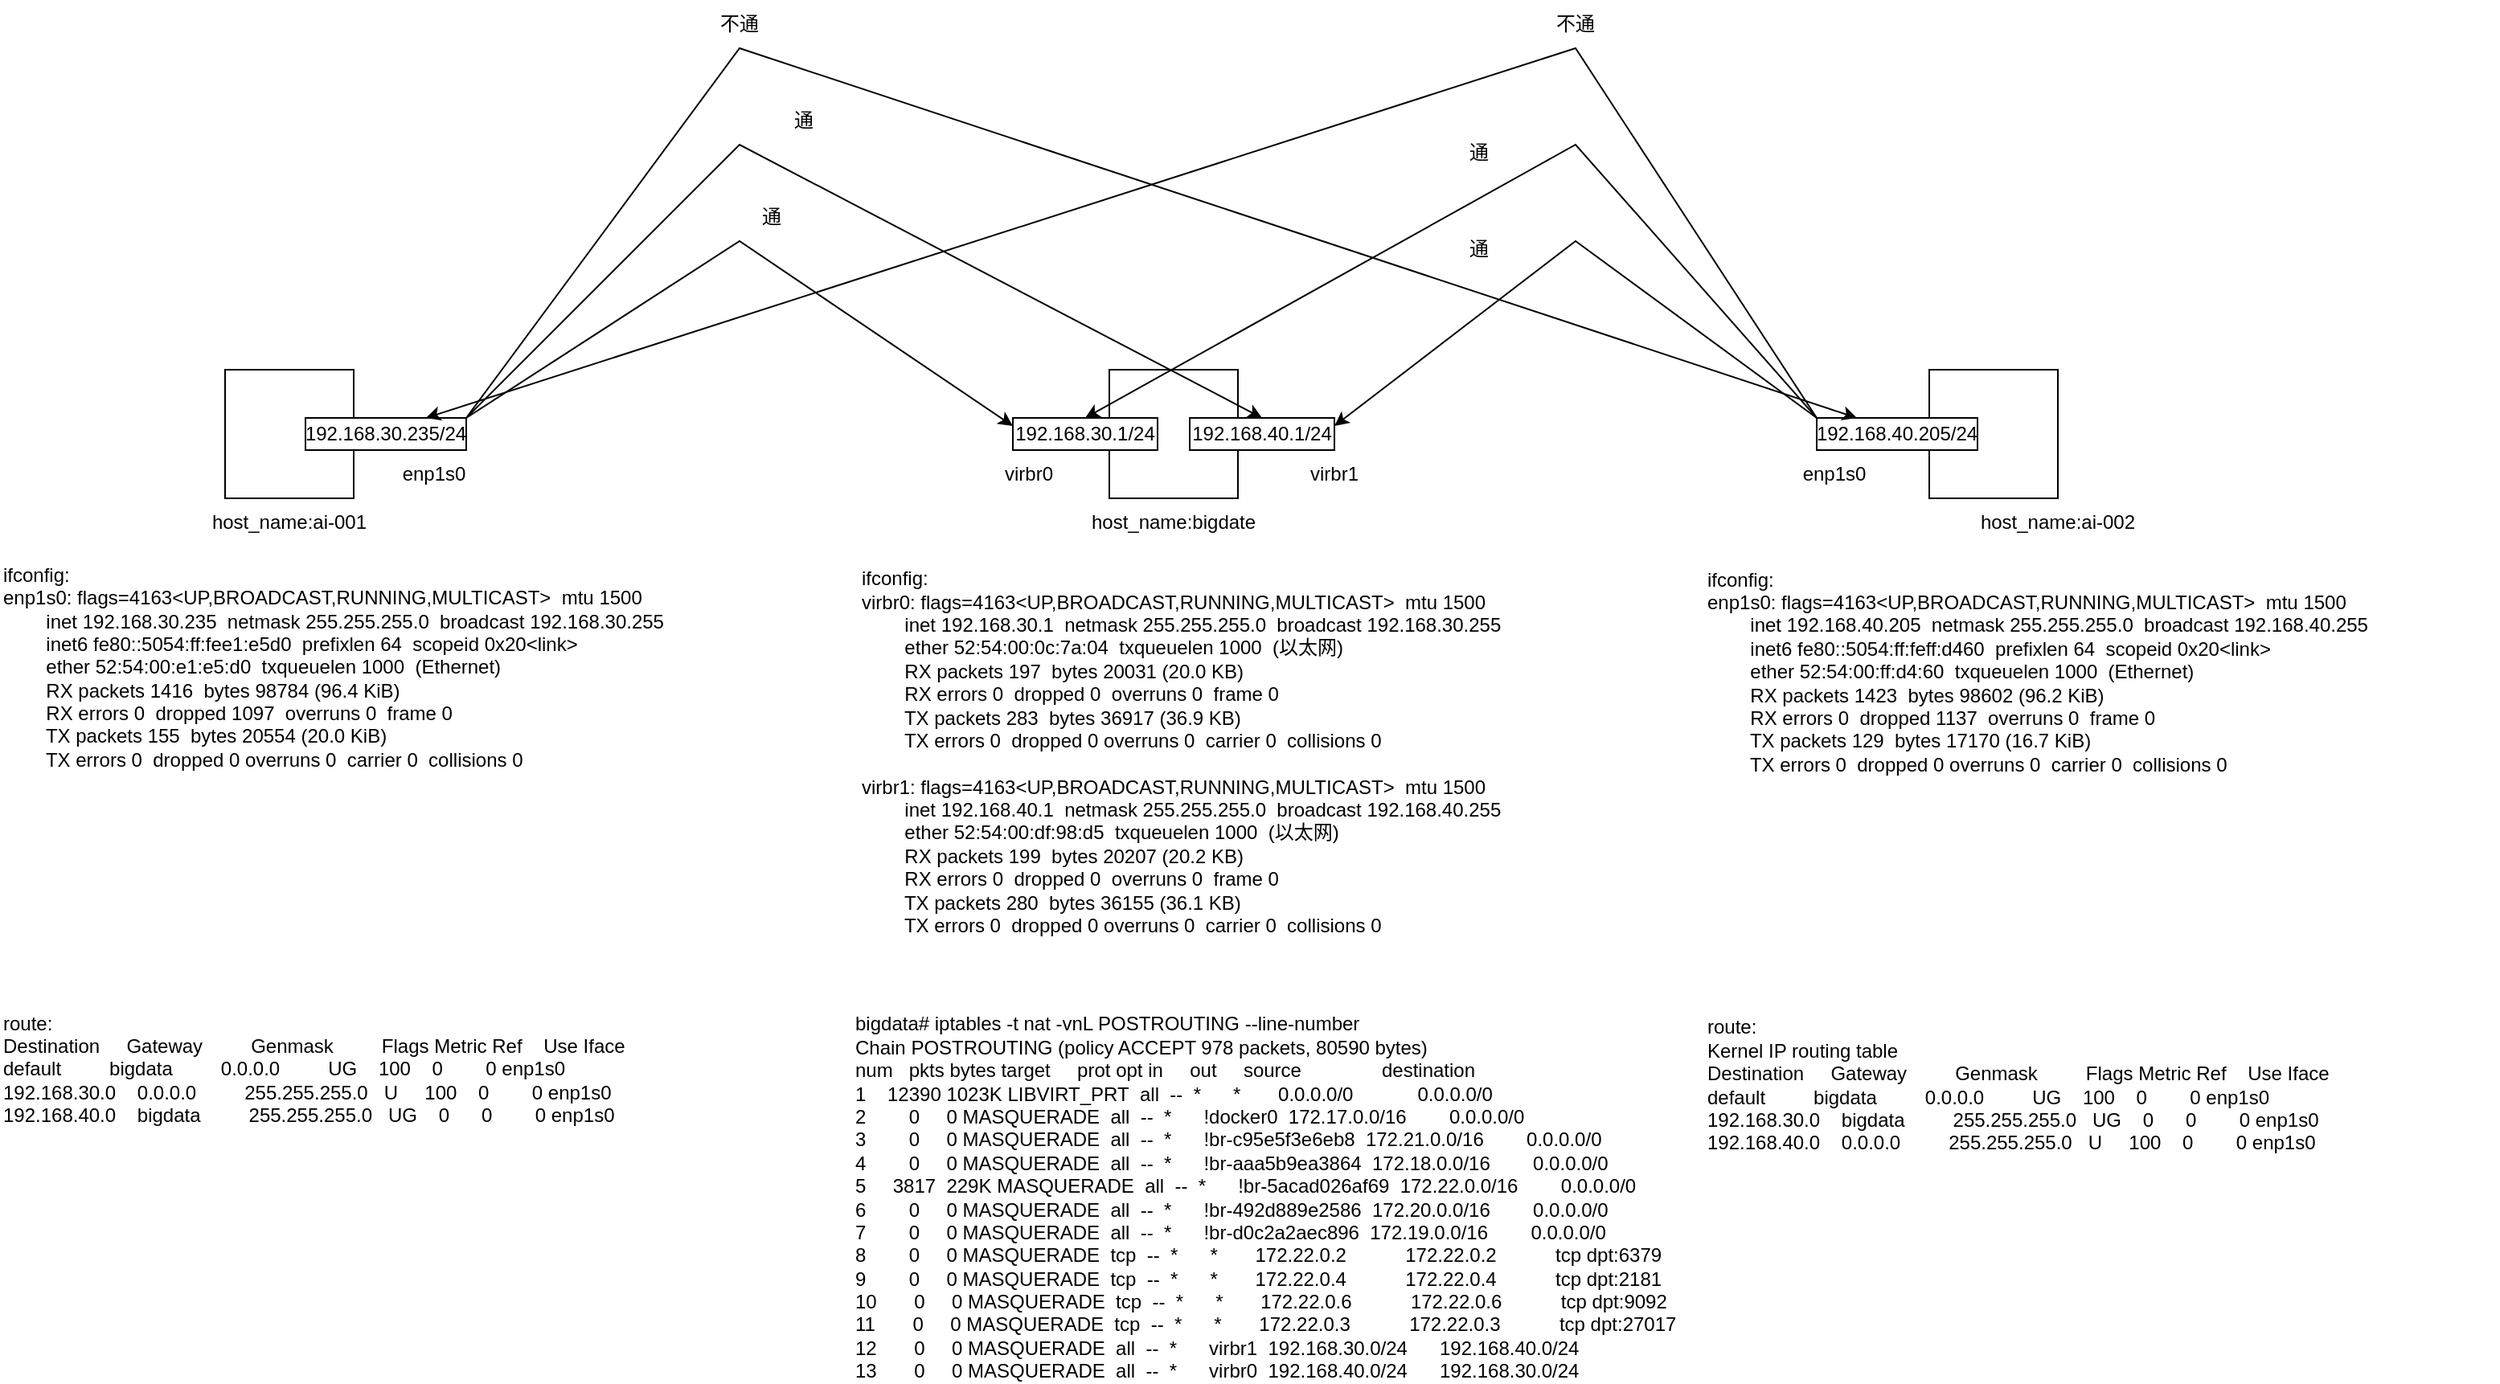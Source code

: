 <mxfile version="20.2.7" type="github">
  <diagram id="W1gFgebdyw7sRJ1A_aVv" name="第 1 页">
    <mxGraphModel dx="2062" dy="1133" grid="1" gridSize="10" guides="1" tooltips="1" connect="1" arrows="1" fold="1" page="1" pageScale="1" pageWidth="827" pageHeight="1169" math="0" shadow="0">
      <root>
        <mxCell id="0" />
        <mxCell id="1" parent="0" />
        <mxCell id="5NN0W6QtwbJhBw6NKLgg-1" value="" style="whiteSpace=wrap;html=1;aspect=fixed;" vertex="1" parent="1">
          <mxGeometry x="790" y="240" width="80" height="80" as="geometry" />
        </mxCell>
        <mxCell id="5NN0W6QtwbJhBw6NKLgg-2" value="" style="whiteSpace=wrap;html=1;aspect=fixed;" vertex="1" parent="1">
          <mxGeometry x="1300" y="240" width="80" height="80" as="geometry" />
        </mxCell>
        <mxCell id="5NN0W6QtwbJhBw6NKLgg-3" value="" style="whiteSpace=wrap;html=1;aspect=fixed;" vertex="1" parent="1">
          <mxGeometry x="240" y="240" width="80" height="80" as="geometry" />
        </mxCell>
        <mxCell id="5NN0W6QtwbJhBw6NKLgg-4" value="host_name:ai-001" style="text;html=1;strokeColor=none;fillColor=none;align=center;verticalAlign=middle;whiteSpace=wrap;rounded=0;" vertex="1" parent="1">
          <mxGeometry x="230" y="320" width="100" height="30" as="geometry" />
        </mxCell>
        <mxCell id="5NN0W6QtwbJhBw6NKLgg-5" value="host_name:ai-002" style="text;html=1;strokeColor=none;fillColor=none;align=center;verticalAlign=middle;whiteSpace=wrap;rounded=0;" vertex="1" parent="1">
          <mxGeometry x="1330" y="320" width="100" height="30" as="geometry" />
        </mxCell>
        <mxCell id="5NN0W6QtwbJhBw6NKLgg-6" value="host_name:bigdate" style="text;html=1;strokeColor=none;fillColor=none;align=center;verticalAlign=middle;whiteSpace=wrap;rounded=0;" vertex="1" parent="1">
          <mxGeometry x="780" y="320" width="100" height="30" as="geometry" />
        </mxCell>
        <mxCell id="5NN0W6QtwbJhBw6NKLgg-7" value="ifconfig:&lt;br&gt;&lt;div&gt;virbr0: flags=4163&amp;lt;UP,BROADCAST,RUNNING,MULTICAST&amp;gt;&amp;nbsp; mtu 1500&lt;/div&gt;&lt;div&gt;&amp;nbsp; &amp;nbsp; &amp;nbsp; &amp;nbsp; inet 192.168.30.1&amp;nbsp; netmask 255.255.255.0&amp;nbsp; broadcast 192.168.30.255&lt;/div&gt;&lt;div&gt;&amp;nbsp; &amp;nbsp; &amp;nbsp; &amp;nbsp; ether 52:54:00:0c:7a:04&amp;nbsp; txqueuelen 1000&amp;nbsp; (以太网)&lt;/div&gt;&lt;div&gt;&amp;nbsp; &amp;nbsp; &amp;nbsp; &amp;nbsp; RX packets 197&amp;nbsp; bytes 20031 (20.0 KB)&lt;/div&gt;&lt;div&gt;&amp;nbsp; &amp;nbsp; &amp;nbsp; &amp;nbsp; RX errors 0&amp;nbsp; dropped 0&amp;nbsp; overruns 0&amp;nbsp; frame 0&lt;/div&gt;&lt;div&gt;&amp;nbsp; &amp;nbsp; &amp;nbsp; &amp;nbsp; TX packets 283&amp;nbsp; bytes 36917 (36.9 KB)&lt;/div&gt;&lt;div&gt;&amp;nbsp; &amp;nbsp; &amp;nbsp; &amp;nbsp; TX errors 0&amp;nbsp; dropped 0 overruns 0&amp;nbsp; carrier 0&amp;nbsp; collisions 0&lt;/div&gt;&lt;div&gt;&lt;br&gt;&lt;/div&gt;&lt;div&gt;virbr1: flags=4163&amp;lt;UP,BROADCAST,RUNNING,MULTICAST&amp;gt;&amp;nbsp; mtu 1500&lt;/div&gt;&lt;div&gt;&amp;nbsp; &amp;nbsp; &amp;nbsp; &amp;nbsp; inet 192.168.40.1&amp;nbsp; netmask 255.255.255.0&amp;nbsp; broadcast 192.168.40.255&lt;/div&gt;&lt;div&gt;&amp;nbsp; &amp;nbsp; &amp;nbsp; &amp;nbsp; ether 52:54:00:df:98:d5&amp;nbsp; txqueuelen 1000&amp;nbsp; (以太网)&lt;/div&gt;&lt;div&gt;&amp;nbsp; &amp;nbsp; &amp;nbsp; &amp;nbsp; RX packets 199&amp;nbsp; bytes 20207 (20.2 KB)&lt;/div&gt;&lt;div&gt;&amp;nbsp; &amp;nbsp; &amp;nbsp; &amp;nbsp; RX errors 0&amp;nbsp; dropped 0&amp;nbsp; overruns 0&amp;nbsp; frame 0&lt;/div&gt;&lt;div&gt;&amp;nbsp; &amp;nbsp; &amp;nbsp; &amp;nbsp; TX packets 280&amp;nbsp; bytes 36155 (36.1 KB)&lt;/div&gt;&lt;div&gt;&amp;nbsp; &amp;nbsp; &amp;nbsp; &amp;nbsp; TX errors 0&amp;nbsp; dropped 0 overruns 0&amp;nbsp; carrier 0&amp;nbsp; collisions 0&lt;/div&gt;&lt;div&gt;&lt;br&gt;&lt;/div&gt;" style="text;html=1;strokeColor=none;fillColor=none;align=left;verticalAlign=middle;whiteSpace=wrap;rounded=0;" vertex="1" parent="1">
          <mxGeometry x="634" y="470" width="1020" height="30" as="geometry" />
        </mxCell>
        <mxCell id="5NN0W6QtwbJhBw6NKLgg-8" value="ifconfig:&lt;br&gt;&lt;div&gt;enp1s0: flags=4163&amp;lt;UP,BROADCAST,RUNNING,MULTICAST&amp;gt;&amp;nbsp; mtu 1500&lt;/div&gt;&lt;div&gt;&amp;nbsp; &amp;nbsp; &amp;nbsp; &amp;nbsp; inet 192.168.30.235&amp;nbsp; netmask 255.255.255.0&amp;nbsp; broadcast 192.168.30.255&lt;/div&gt;&lt;div&gt;&amp;nbsp; &amp;nbsp; &amp;nbsp; &amp;nbsp; inet6 fe80::5054:ff:fee1:e5d0&amp;nbsp; prefixlen 64&amp;nbsp; scopeid 0x20&amp;lt;link&amp;gt;&lt;/div&gt;&lt;div&gt;&amp;nbsp; &amp;nbsp; &amp;nbsp; &amp;nbsp; ether 52:54:00:e1:e5:d0&amp;nbsp; txqueuelen 1000&amp;nbsp; (Ethernet)&lt;/div&gt;&lt;div&gt;&amp;nbsp; &amp;nbsp; &amp;nbsp; &amp;nbsp; RX packets 1416&amp;nbsp; bytes 98784 (96.4 KiB)&lt;/div&gt;&lt;div&gt;&amp;nbsp; &amp;nbsp; &amp;nbsp; &amp;nbsp; RX errors 0&amp;nbsp; dropped 1097&amp;nbsp; overruns 0&amp;nbsp; frame 0&lt;/div&gt;&lt;div&gt;&amp;nbsp; &amp;nbsp; &amp;nbsp; &amp;nbsp; TX packets 155&amp;nbsp; bytes 20554 (20.0 KiB)&lt;/div&gt;&lt;div&gt;&amp;nbsp; &amp;nbsp; &amp;nbsp; &amp;nbsp; TX errors 0&amp;nbsp; dropped 0 overruns 0&amp;nbsp; carrier 0&amp;nbsp; collisions 0&lt;/div&gt;" style="text;html=1;strokeColor=none;fillColor=none;align=left;verticalAlign=middle;whiteSpace=wrap;rounded=0;" vertex="1" parent="1">
          <mxGeometry x="100" y="410" width="480" height="30" as="geometry" />
        </mxCell>
        <mxCell id="5NN0W6QtwbJhBw6NKLgg-9" value="ifconfig:&lt;br&gt;&lt;div&gt;enp1s0: flags=4163&amp;lt;UP,BROADCAST,RUNNING,MULTICAST&amp;gt;&amp;nbsp; mtu 1500&lt;/div&gt;&lt;div&gt;&amp;nbsp; &amp;nbsp; &amp;nbsp; &amp;nbsp; inet 192.168.40.205&amp;nbsp; netmask 255.255.255.0&amp;nbsp; broadcast 192.168.40.255&lt;/div&gt;&lt;div&gt;&amp;nbsp; &amp;nbsp; &amp;nbsp; &amp;nbsp; inet6 fe80::5054:ff:feff:d460&amp;nbsp; prefixlen 64&amp;nbsp; scopeid 0x20&amp;lt;link&amp;gt;&lt;/div&gt;&lt;div&gt;&amp;nbsp; &amp;nbsp; &amp;nbsp; &amp;nbsp; ether 52:54:00:ff:d4:60&amp;nbsp; txqueuelen 1000&amp;nbsp; (Ethernet)&lt;/div&gt;&lt;div&gt;&amp;nbsp; &amp;nbsp; &amp;nbsp; &amp;nbsp; RX packets 1423&amp;nbsp; bytes 98602 (96.2 KiB)&lt;/div&gt;&lt;div&gt;&amp;nbsp; &amp;nbsp; &amp;nbsp; &amp;nbsp; RX errors 0&amp;nbsp; dropped 1137&amp;nbsp; overruns 0&amp;nbsp; frame 0&lt;/div&gt;&lt;div&gt;&amp;nbsp; &amp;nbsp; &amp;nbsp; &amp;nbsp; TX packets 129&amp;nbsp; bytes 17170 (16.7 KiB)&lt;/div&gt;&lt;div&gt;&amp;nbsp; &amp;nbsp; &amp;nbsp; &amp;nbsp; TX errors 0&amp;nbsp; dropped 0 overruns 0&amp;nbsp; carrier 0&amp;nbsp; collisions 0&lt;/div&gt;&lt;div&gt;&lt;br&gt;&lt;/div&gt;" style="text;html=1;strokeColor=none;fillColor=none;align=left;verticalAlign=middle;whiteSpace=wrap;rounded=0;" vertex="1" parent="1">
          <mxGeometry x="1160" y="420" width="420" height="30" as="geometry" />
        </mxCell>
        <mxCell id="5NN0W6QtwbJhBw6NKLgg-10" value="route:&lt;br&gt;&lt;div&gt;Destination&amp;nbsp; &amp;nbsp; &amp;nbsp;Gateway&amp;nbsp; &amp;nbsp; &amp;nbsp; &amp;nbsp; &amp;nbsp;Genmask&amp;nbsp; &amp;nbsp; &amp;nbsp; &amp;nbsp; &amp;nbsp;Flags Metric Ref&amp;nbsp; &amp;nbsp; Use Iface&lt;/div&gt;&lt;div&gt;default&amp;nbsp; &amp;nbsp; &amp;nbsp; &amp;nbsp; &amp;nbsp;bigdata&amp;nbsp; &amp;nbsp; &amp;nbsp; &amp;nbsp; &amp;nbsp;0.0.0.0&amp;nbsp; &amp;nbsp; &amp;nbsp; &amp;nbsp; &amp;nbsp;UG&amp;nbsp; &amp;nbsp; 100&amp;nbsp; &amp;nbsp; 0&amp;nbsp; &amp;nbsp; &amp;nbsp; &amp;nbsp; 0 enp1s0&lt;/div&gt;&lt;div&gt;192.168.30.0&amp;nbsp; &amp;nbsp; 0.0.0.0&amp;nbsp; &amp;nbsp; &amp;nbsp; &amp;nbsp; &amp;nbsp;255.255.255.0&amp;nbsp; &amp;nbsp;U&amp;nbsp; &amp;nbsp; &amp;nbsp;100&amp;nbsp; &amp;nbsp; 0&amp;nbsp; &amp;nbsp; &amp;nbsp; &amp;nbsp; 0 enp1s0&lt;/div&gt;&lt;div&gt;192.168.40.0&amp;nbsp; &amp;nbsp; bigdata&amp;nbsp; &amp;nbsp; &amp;nbsp; &amp;nbsp; &amp;nbsp;255.255.255.0&amp;nbsp; &amp;nbsp;UG&amp;nbsp; &amp;nbsp; 0&amp;nbsp; &amp;nbsp; &amp;nbsp; 0&amp;nbsp; &amp;nbsp; &amp;nbsp; &amp;nbsp; 0 enp1s0&lt;/div&gt;" style="text;html=1;strokeColor=none;fillColor=none;align=left;verticalAlign=middle;whiteSpace=wrap;rounded=0;" vertex="1" parent="1">
          <mxGeometry x="100" y="660" width="400" height="30" as="geometry" />
        </mxCell>
        <mxCell id="5NN0W6QtwbJhBw6NKLgg-11" value="route:&lt;br&gt;&lt;div&gt;&lt;div&gt;Kernel IP routing table&lt;/div&gt;&lt;div&gt;Destination&amp;nbsp; &amp;nbsp; &amp;nbsp;Gateway&amp;nbsp; &amp;nbsp; &amp;nbsp; &amp;nbsp; &amp;nbsp;Genmask&amp;nbsp; &amp;nbsp; &amp;nbsp; &amp;nbsp; &amp;nbsp;Flags Metric Ref&amp;nbsp; &amp;nbsp; Use Iface&lt;/div&gt;&lt;div&gt;default&amp;nbsp; &amp;nbsp; &amp;nbsp; &amp;nbsp; &amp;nbsp;bigdata&amp;nbsp; &amp;nbsp; &amp;nbsp; &amp;nbsp; &amp;nbsp;0.0.0.0&amp;nbsp; &amp;nbsp; &amp;nbsp; &amp;nbsp; &amp;nbsp;UG&amp;nbsp; &amp;nbsp; 100&amp;nbsp; &amp;nbsp; 0&amp;nbsp; &amp;nbsp; &amp;nbsp; &amp;nbsp; 0 enp1s0&lt;/div&gt;&lt;div&gt;192.168.30.0&amp;nbsp; &amp;nbsp; bigdata&amp;nbsp; &amp;nbsp; &amp;nbsp; &amp;nbsp; &amp;nbsp;255.255.255.0&amp;nbsp; &amp;nbsp;UG&amp;nbsp; &amp;nbsp; 0&amp;nbsp; &amp;nbsp; &amp;nbsp; 0&amp;nbsp; &amp;nbsp; &amp;nbsp; &amp;nbsp; 0 enp1s0&lt;/div&gt;&lt;div&gt;192.168.40.0&amp;nbsp; &amp;nbsp; 0.0.0.0&amp;nbsp; &amp;nbsp; &amp;nbsp; &amp;nbsp; &amp;nbsp;255.255.255.0&amp;nbsp; &amp;nbsp;U&amp;nbsp; &amp;nbsp; &amp;nbsp;100&amp;nbsp; &amp;nbsp; 0&amp;nbsp; &amp;nbsp; &amp;nbsp; &amp;nbsp; 0 enp1s0&lt;/div&gt;&lt;/div&gt;" style="text;html=1;strokeColor=none;fillColor=none;align=left;verticalAlign=middle;whiteSpace=wrap;rounded=0;" vertex="1" parent="1">
          <mxGeometry x="1160" y="670" width="400" height="30" as="geometry" />
        </mxCell>
        <mxCell id="5NN0W6QtwbJhBw6NKLgg-12" value="&lt;div&gt;bigdata# iptables -t nat -vnL POSTROUTING --line-number&lt;/div&gt;&lt;div&gt;Chain POSTROUTING (policy ACCEPT 978 packets, 80590 bytes)&lt;/div&gt;&lt;div&gt;num&amp;nbsp; &amp;nbsp;pkts bytes target&amp;nbsp; &amp;nbsp; &amp;nbsp;prot opt in&amp;nbsp; &amp;nbsp; &amp;nbsp;out&amp;nbsp; &amp;nbsp; &amp;nbsp;source&amp;nbsp; &amp;nbsp; &amp;nbsp; &amp;nbsp; &amp;nbsp; &amp;nbsp; &amp;nbsp; &amp;nbsp;destination&amp;nbsp; &amp;nbsp; &amp;nbsp; &amp;nbsp; &amp;nbsp;&lt;/div&gt;&lt;div&gt;1&amp;nbsp; &amp;nbsp; 12390 1023K LIBVIRT_PRT&amp;nbsp; all&amp;nbsp; --&amp;nbsp; *&amp;nbsp; &amp;nbsp; &amp;nbsp; *&amp;nbsp; &amp;nbsp; &amp;nbsp; &amp;nbsp;0.0.0.0/0&amp;nbsp; &amp;nbsp; &amp;nbsp; &amp;nbsp; &amp;nbsp; &amp;nbsp; 0.0.0.0/0&amp;nbsp; &amp;nbsp; &amp;nbsp; &amp;nbsp; &amp;nbsp; &amp;nbsp;&lt;/div&gt;&lt;div&gt;2&amp;nbsp; &amp;nbsp; &amp;nbsp; &amp;nbsp; 0&amp;nbsp; &amp;nbsp; &amp;nbsp;0 MASQUERADE&amp;nbsp; all&amp;nbsp; --&amp;nbsp; *&amp;nbsp; &amp;nbsp; &amp;nbsp; !docker0&amp;nbsp; 172.17.0.0/16&amp;nbsp; &amp;nbsp; &amp;nbsp; &amp;nbsp; 0.0.0.0/0&amp;nbsp; &amp;nbsp; &amp;nbsp; &amp;nbsp; &amp;nbsp; &amp;nbsp;&lt;/div&gt;&lt;div&gt;3&amp;nbsp; &amp;nbsp; &amp;nbsp; &amp;nbsp; 0&amp;nbsp; &amp;nbsp; &amp;nbsp;0 MASQUERADE&amp;nbsp; all&amp;nbsp; --&amp;nbsp; *&amp;nbsp; &amp;nbsp; &amp;nbsp; !br-c95e5f3e6eb8&amp;nbsp; 172.21.0.0/16&amp;nbsp; &amp;nbsp; &amp;nbsp; &amp;nbsp; 0.0.0.0/0&amp;nbsp; &amp;nbsp; &amp;nbsp; &amp;nbsp; &amp;nbsp; &amp;nbsp;&lt;/div&gt;&lt;div&gt;4&amp;nbsp; &amp;nbsp; &amp;nbsp; &amp;nbsp; 0&amp;nbsp; &amp;nbsp; &amp;nbsp;0 MASQUERADE&amp;nbsp; all&amp;nbsp; --&amp;nbsp; *&amp;nbsp; &amp;nbsp; &amp;nbsp; !br-aaa5b9ea3864&amp;nbsp; 172.18.0.0/16&amp;nbsp; &amp;nbsp; &amp;nbsp; &amp;nbsp; 0.0.0.0/0&amp;nbsp; &amp;nbsp; &amp;nbsp; &amp;nbsp; &amp;nbsp; &amp;nbsp;&lt;/div&gt;&lt;div&gt;5&amp;nbsp; &amp;nbsp; &amp;nbsp;3817&amp;nbsp; 229K MASQUERADE&amp;nbsp; all&amp;nbsp; --&amp;nbsp; *&amp;nbsp; &amp;nbsp; &amp;nbsp; !br-5acad026af69&amp;nbsp; 172.22.0.0/16&amp;nbsp; &amp;nbsp; &amp;nbsp; &amp;nbsp; 0.0.0.0/0&amp;nbsp; &amp;nbsp; &amp;nbsp; &amp;nbsp; &amp;nbsp; &amp;nbsp;&lt;/div&gt;&lt;div&gt;6&amp;nbsp; &amp;nbsp; &amp;nbsp; &amp;nbsp; 0&amp;nbsp; &amp;nbsp; &amp;nbsp;0 MASQUERADE&amp;nbsp; all&amp;nbsp; --&amp;nbsp; *&amp;nbsp; &amp;nbsp; &amp;nbsp; !br-492d889e2586&amp;nbsp; 172.20.0.0/16&amp;nbsp; &amp;nbsp; &amp;nbsp; &amp;nbsp; 0.0.0.0/0&amp;nbsp; &amp;nbsp; &amp;nbsp; &amp;nbsp; &amp;nbsp; &amp;nbsp;&lt;/div&gt;&lt;div&gt;7&amp;nbsp; &amp;nbsp; &amp;nbsp; &amp;nbsp; 0&amp;nbsp; &amp;nbsp; &amp;nbsp;0 MASQUERADE&amp;nbsp; all&amp;nbsp; --&amp;nbsp; *&amp;nbsp; &amp;nbsp; &amp;nbsp; !br-d0c2a2aec896&amp;nbsp; 172.19.0.0/16&amp;nbsp; &amp;nbsp; &amp;nbsp; &amp;nbsp; 0.0.0.0/0&amp;nbsp; &amp;nbsp; &amp;nbsp; &amp;nbsp; &amp;nbsp; &amp;nbsp;&lt;/div&gt;&lt;div&gt;8&amp;nbsp; &amp;nbsp; &amp;nbsp; &amp;nbsp; 0&amp;nbsp; &amp;nbsp; &amp;nbsp;0 MASQUERADE&amp;nbsp; tcp&amp;nbsp; --&amp;nbsp; *&amp;nbsp; &amp;nbsp; &amp;nbsp; *&amp;nbsp; &amp;nbsp; &amp;nbsp; &amp;nbsp;172.22.0.2&amp;nbsp; &amp;nbsp; &amp;nbsp; &amp;nbsp; &amp;nbsp; &amp;nbsp;172.22.0.2&amp;nbsp; &amp;nbsp; &amp;nbsp; &amp;nbsp; &amp;nbsp; &amp;nbsp;tcp dpt:6379&lt;/div&gt;&lt;div&gt;9&amp;nbsp; &amp;nbsp; &amp;nbsp; &amp;nbsp; 0&amp;nbsp; &amp;nbsp; &amp;nbsp;0 MASQUERADE&amp;nbsp; tcp&amp;nbsp; --&amp;nbsp; *&amp;nbsp; &amp;nbsp; &amp;nbsp; *&amp;nbsp; &amp;nbsp; &amp;nbsp; &amp;nbsp;172.22.0.4&amp;nbsp; &amp;nbsp; &amp;nbsp; &amp;nbsp; &amp;nbsp; &amp;nbsp;172.22.0.4&amp;nbsp; &amp;nbsp; &amp;nbsp; &amp;nbsp; &amp;nbsp; &amp;nbsp;tcp dpt:2181&lt;/div&gt;&lt;div&gt;10&amp;nbsp; &amp;nbsp; &amp;nbsp; &amp;nbsp;0&amp;nbsp; &amp;nbsp; &amp;nbsp;0 MASQUERADE&amp;nbsp; tcp&amp;nbsp; --&amp;nbsp; *&amp;nbsp; &amp;nbsp; &amp;nbsp; *&amp;nbsp; &amp;nbsp; &amp;nbsp; &amp;nbsp;172.22.0.6&amp;nbsp; &amp;nbsp; &amp;nbsp; &amp;nbsp; &amp;nbsp; &amp;nbsp;172.22.0.6&amp;nbsp; &amp;nbsp; &amp;nbsp; &amp;nbsp; &amp;nbsp; &amp;nbsp;tcp dpt:9092&lt;/div&gt;&lt;div&gt;11&amp;nbsp; &amp;nbsp; &amp;nbsp; &amp;nbsp;0&amp;nbsp; &amp;nbsp; &amp;nbsp;0 MASQUERADE&amp;nbsp; tcp&amp;nbsp; --&amp;nbsp; *&amp;nbsp; &amp;nbsp; &amp;nbsp; *&amp;nbsp; &amp;nbsp; &amp;nbsp; &amp;nbsp;172.22.0.3&amp;nbsp; &amp;nbsp; &amp;nbsp; &amp;nbsp; &amp;nbsp; &amp;nbsp;172.22.0.3&amp;nbsp; &amp;nbsp; &amp;nbsp; &amp;nbsp; &amp;nbsp; &amp;nbsp;tcp dpt:27017&lt;/div&gt;&lt;div&gt;12&amp;nbsp; &amp;nbsp; &amp;nbsp; &amp;nbsp;0&amp;nbsp; &amp;nbsp; &amp;nbsp;0 MASQUERADE&amp;nbsp; all&amp;nbsp; --&amp;nbsp; *&amp;nbsp; &amp;nbsp; &amp;nbsp; virbr1&amp;nbsp; 192.168.30.0/24&amp;nbsp; &amp;nbsp; &amp;nbsp; 192.168.40.0/24&amp;nbsp; &amp;nbsp; &amp;nbsp;&lt;/div&gt;&lt;div&gt;13&amp;nbsp; &amp;nbsp; &amp;nbsp; &amp;nbsp;0&amp;nbsp; &amp;nbsp; &amp;nbsp;0 MASQUERADE&amp;nbsp; all&amp;nbsp; --&amp;nbsp; *&amp;nbsp; &amp;nbsp; &amp;nbsp; virbr0&amp;nbsp; 192.168.40.0/24&amp;nbsp; &amp;nbsp; &amp;nbsp; 192.168.30.0/24&lt;/div&gt;" style="text;html=1;strokeColor=none;fillColor=none;align=left;verticalAlign=middle;whiteSpace=wrap;rounded=0;" vertex="1" parent="1">
          <mxGeometry x="630" y="740" width="590" height="30" as="geometry" />
        </mxCell>
        <mxCell id="5NN0W6QtwbJhBw6NKLgg-13" value="192.168.40.1/24" style="rounded=0;whiteSpace=wrap;html=1;" vertex="1" parent="1">
          <mxGeometry x="840" y="270" width="90" height="20" as="geometry" />
        </mxCell>
        <mxCell id="5NN0W6QtwbJhBw6NKLgg-14" value="192.168.30.1/24" style="rounded=0;whiteSpace=wrap;html=1;" vertex="1" parent="1">
          <mxGeometry x="730" y="270" width="90" height="20" as="geometry" />
        </mxCell>
        <mxCell id="5NN0W6QtwbJhBw6NKLgg-15" value="192.168.30.235/24" style="rounded=0;whiteSpace=wrap;html=1;" vertex="1" parent="1">
          <mxGeometry x="290" y="270" width="100" height="20" as="geometry" />
        </mxCell>
        <mxCell id="5NN0W6QtwbJhBw6NKLgg-16" value="192.168.40.205/24" style="rounded=0;whiteSpace=wrap;html=1;" vertex="1" parent="1">
          <mxGeometry x="1230" y="270" width="100" height="20" as="geometry" />
        </mxCell>
        <mxCell id="5NN0W6QtwbJhBw6NKLgg-19" value="enp1s0" style="text;html=1;strokeColor=none;fillColor=none;align=center;verticalAlign=middle;whiteSpace=wrap;rounded=0;" vertex="1" parent="1">
          <mxGeometry x="1211" y="290" width="60" height="30" as="geometry" />
        </mxCell>
        <mxCell id="5NN0W6QtwbJhBw6NKLgg-20" value="virbr1" style="text;html=1;strokeColor=none;fillColor=none;align=center;verticalAlign=middle;whiteSpace=wrap;rounded=0;" vertex="1" parent="1">
          <mxGeometry x="900" y="290" width="60" height="30" as="geometry" />
        </mxCell>
        <mxCell id="5NN0W6QtwbJhBw6NKLgg-21" value="virbr0" style="text;html=1;strokeColor=none;fillColor=none;align=center;verticalAlign=middle;whiteSpace=wrap;rounded=0;" vertex="1" parent="1">
          <mxGeometry x="710" y="290" width="60" height="30" as="geometry" />
        </mxCell>
        <mxCell id="5NN0W6QtwbJhBw6NKLgg-22" value="enp1s0" style="text;html=1;strokeColor=none;fillColor=none;align=center;verticalAlign=middle;whiteSpace=wrap;rounded=0;" vertex="1" parent="1">
          <mxGeometry x="340" y="290" width="60" height="30" as="geometry" />
        </mxCell>
        <mxCell id="5NN0W6QtwbJhBw6NKLgg-26" value="" style="endArrow=classic;html=1;rounded=0;entryX=0;entryY=0.25;entryDx=0;entryDy=0;exitX=1;exitY=0;exitDx=0;exitDy=0;" edge="1" parent="1" source="5NN0W6QtwbJhBw6NKLgg-15" target="5NN0W6QtwbJhBw6NKLgg-14">
          <mxGeometry width="50" height="50" relative="1" as="geometry">
            <mxPoint x="850" y="420" as="sourcePoint" />
            <mxPoint x="900" y="370" as="targetPoint" />
            <Array as="points">
              <mxPoint x="560" y="160" />
            </Array>
          </mxGeometry>
        </mxCell>
        <mxCell id="5NN0W6QtwbJhBw6NKLgg-27" value="" style="endArrow=classic;html=1;rounded=0;entryX=0.5;entryY=0;entryDx=0;entryDy=0;exitX=1;exitY=0;exitDx=0;exitDy=0;" edge="1" parent="1" source="5NN0W6QtwbJhBw6NKLgg-15" target="5NN0W6QtwbJhBw6NKLgg-13">
          <mxGeometry width="50" height="50" relative="1" as="geometry">
            <mxPoint x="390" y="210" as="sourcePoint" />
            <mxPoint x="730" y="215" as="targetPoint" />
            <Array as="points">
              <mxPoint x="560" y="100" />
            </Array>
          </mxGeometry>
        </mxCell>
        <mxCell id="5NN0W6QtwbJhBw6NKLgg-28" value="" style="endArrow=classic;html=1;rounded=0;entryX=0.25;entryY=0;entryDx=0;entryDy=0;" edge="1" parent="1" target="5NN0W6QtwbJhBw6NKLgg-16">
          <mxGeometry width="50" height="50" relative="1" as="geometry">
            <mxPoint x="390" y="270" as="sourcePoint" />
            <mxPoint x="1250" y="210" as="targetPoint" />
            <Array as="points">
              <mxPoint x="560" y="40" />
            </Array>
          </mxGeometry>
        </mxCell>
        <mxCell id="5NN0W6QtwbJhBw6NKLgg-29" value="" style="endArrow=classic;html=1;rounded=0;entryX=1;entryY=0.25;entryDx=0;entryDy=0;exitX=0;exitY=0;exitDx=0;exitDy=0;" edge="1" parent="1" source="5NN0W6QtwbJhBw6NKLgg-16" target="5NN0W6QtwbJhBw6NKLgg-13">
          <mxGeometry width="50" height="50" relative="1" as="geometry">
            <mxPoint x="1050" y="140" as="sourcePoint" />
            <mxPoint x="1390" y="145" as="targetPoint" />
            <Array as="points">
              <mxPoint x="1080" y="160" />
            </Array>
          </mxGeometry>
        </mxCell>
        <mxCell id="5NN0W6QtwbJhBw6NKLgg-30" value="" style="endArrow=classic;html=1;rounded=0;entryX=0.5;entryY=0;entryDx=0;entryDy=0;exitX=0;exitY=0;exitDx=0;exitDy=0;" edge="1" parent="1" source="5NN0W6QtwbJhBw6NKLgg-16" target="5NN0W6QtwbJhBw6NKLgg-14">
          <mxGeometry width="50" height="50" relative="1" as="geometry">
            <mxPoint x="1265" y="280" as="sourcePoint" />
            <mxPoint x="940" y="285" as="targetPoint" />
            <Array as="points">
              <mxPoint x="1080" y="100" />
            </Array>
          </mxGeometry>
        </mxCell>
        <mxCell id="5NN0W6QtwbJhBw6NKLgg-31" value="" style="endArrow=classic;html=1;rounded=0;entryX=0.75;entryY=0;entryDx=0;entryDy=0;exitX=0;exitY=0;exitDx=0;exitDy=0;" edge="1" parent="1" source="5NN0W6QtwbJhBw6NKLgg-16" target="5NN0W6QtwbJhBw6NKLgg-15">
          <mxGeometry width="50" height="50" relative="1" as="geometry">
            <mxPoint x="1250" y="270" as="sourcePoint" />
            <mxPoint x="785" y="280" as="targetPoint" />
            <Array as="points">
              <mxPoint x="1080" y="40" />
            </Array>
          </mxGeometry>
        </mxCell>
        <mxCell id="5NN0W6QtwbJhBw6NKLgg-32" value="通" style="text;html=1;strokeColor=none;fillColor=none;align=center;verticalAlign=middle;whiteSpace=wrap;rounded=0;" vertex="1" parent="1">
          <mxGeometry x="990" y="90" width="60" height="30" as="geometry" />
        </mxCell>
        <mxCell id="5NN0W6QtwbJhBw6NKLgg-33" value="不通" style="text;html=1;strokeColor=none;fillColor=none;align=center;verticalAlign=middle;whiteSpace=wrap;rounded=0;" vertex="1" parent="1">
          <mxGeometry x="1050" y="10" width="60" height="30" as="geometry" />
        </mxCell>
        <mxCell id="5NN0W6QtwbJhBw6NKLgg-35" value="不通" style="text;html=1;strokeColor=none;fillColor=none;align=center;verticalAlign=middle;whiteSpace=wrap;rounded=0;" vertex="1" parent="1">
          <mxGeometry x="530" y="10" width="60" height="30" as="geometry" />
        </mxCell>
        <mxCell id="5NN0W6QtwbJhBw6NKLgg-36" value="通" style="text;html=1;strokeColor=none;fillColor=none;align=center;verticalAlign=middle;whiteSpace=wrap;rounded=0;" vertex="1" parent="1">
          <mxGeometry x="990" y="150" width="60" height="30" as="geometry" />
        </mxCell>
        <mxCell id="5NN0W6QtwbJhBw6NKLgg-37" value="通" style="text;html=1;strokeColor=none;fillColor=none;align=center;verticalAlign=middle;whiteSpace=wrap;rounded=0;" vertex="1" parent="1">
          <mxGeometry x="570" y="70" width="60" height="30" as="geometry" />
        </mxCell>
        <mxCell id="5NN0W6QtwbJhBw6NKLgg-38" value="通" style="text;html=1;strokeColor=none;fillColor=none;align=center;verticalAlign=middle;whiteSpace=wrap;rounded=0;" vertex="1" parent="1">
          <mxGeometry x="550" y="130" width="60" height="30" as="geometry" />
        </mxCell>
      </root>
    </mxGraphModel>
  </diagram>
</mxfile>
